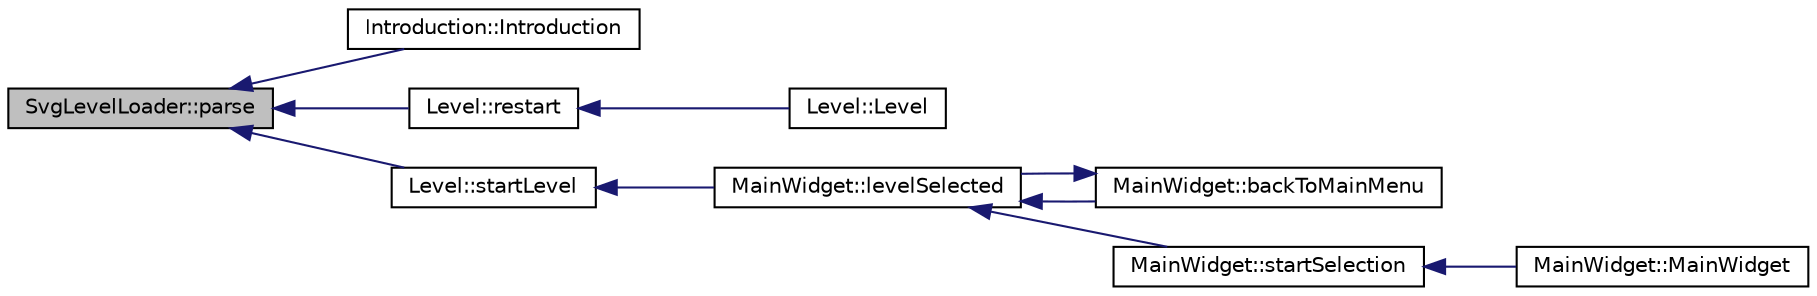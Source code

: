 digraph G
{
  edge [fontname="Helvetica",fontsize="10",labelfontname="Helvetica",labelfontsize="10"];
  node [fontname="Helvetica",fontsize="10",shape=record];
  rankdir="LR";
  Node1 [label="SvgLevelLoader::parse",height=0.2,width=0.4,color="black", fillcolor="grey75", style="filled" fontcolor="black"];
  Node1 -> Node2 [dir="back",color="midnightblue",fontsize="10",style="solid",fontname="Helvetica"];
  Node2 [label="Introduction::Introduction",height=0.2,width=0.4,color="black", fillcolor="white", style="filled",URL="$classIntroduction.html#a48393f6ccb41a853300b4bbd44a2be21"];
  Node1 -> Node3 [dir="back",color="midnightblue",fontsize="10",style="solid",fontname="Helvetica"];
  Node3 [label="Level::restart",height=0.2,width=0.4,color="black", fillcolor="white", style="filled",URL="$classLevel.html#ab18900b8195c469cc78c906216eb9eb0"];
  Node3 -> Node4 [dir="back",color="midnightblue",fontsize="10",style="solid",fontname="Helvetica"];
  Node4 [label="Level::Level",height=0.2,width=0.4,color="black", fillcolor="white", style="filled",URL="$classLevel.html#aab4805fc7397cd5ab9d9852a1d403a0d"];
  Node1 -> Node5 [dir="back",color="midnightblue",fontsize="10",style="solid",fontname="Helvetica"];
  Node5 [label="Level::startLevel",height=0.2,width=0.4,color="black", fillcolor="white", style="filled",URL="$classLevel.html#a30245d7fbba8bf74310289f2c6233af7"];
  Node5 -> Node6 [dir="back",color="midnightblue",fontsize="10",style="solid",fontname="Helvetica"];
  Node6 [label="MainWidget::levelSelected",height=0.2,width=0.4,color="black", fillcolor="white", style="filled",URL="$classMainWidget.html#a7460c5640216291772a423c19db16f14"];
  Node6 -> Node7 [dir="back",color="midnightblue",fontsize="10",style="solid",fontname="Helvetica"];
  Node7 [label="MainWidget::backToMainMenu",height=0.2,width=0.4,color="black", fillcolor="white", style="filled",URL="$classMainWidget.html#aa4d9ebf32f9d2f370209810e1d98cf4f"];
  Node7 -> Node6 [dir="back",color="midnightblue",fontsize="10",style="solid",fontname="Helvetica"];
  Node6 -> Node8 [dir="back",color="midnightblue",fontsize="10",style="solid",fontname="Helvetica"];
  Node8 [label="MainWidget::startSelection",height=0.2,width=0.4,color="black", fillcolor="white", style="filled",URL="$classMainWidget.html#ace13c66ba2a6a0f0abfbc9041e35a4f2"];
  Node8 -> Node9 [dir="back",color="midnightblue",fontsize="10",style="solid",fontname="Helvetica"];
  Node9 [label="MainWidget::MainWidget",height=0.2,width=0.4,color="black", fillcolor="white", style="filled",URL="$classMainWidget.html#af5f794244d1985dc2e40d2f17d8ff552"];
}
